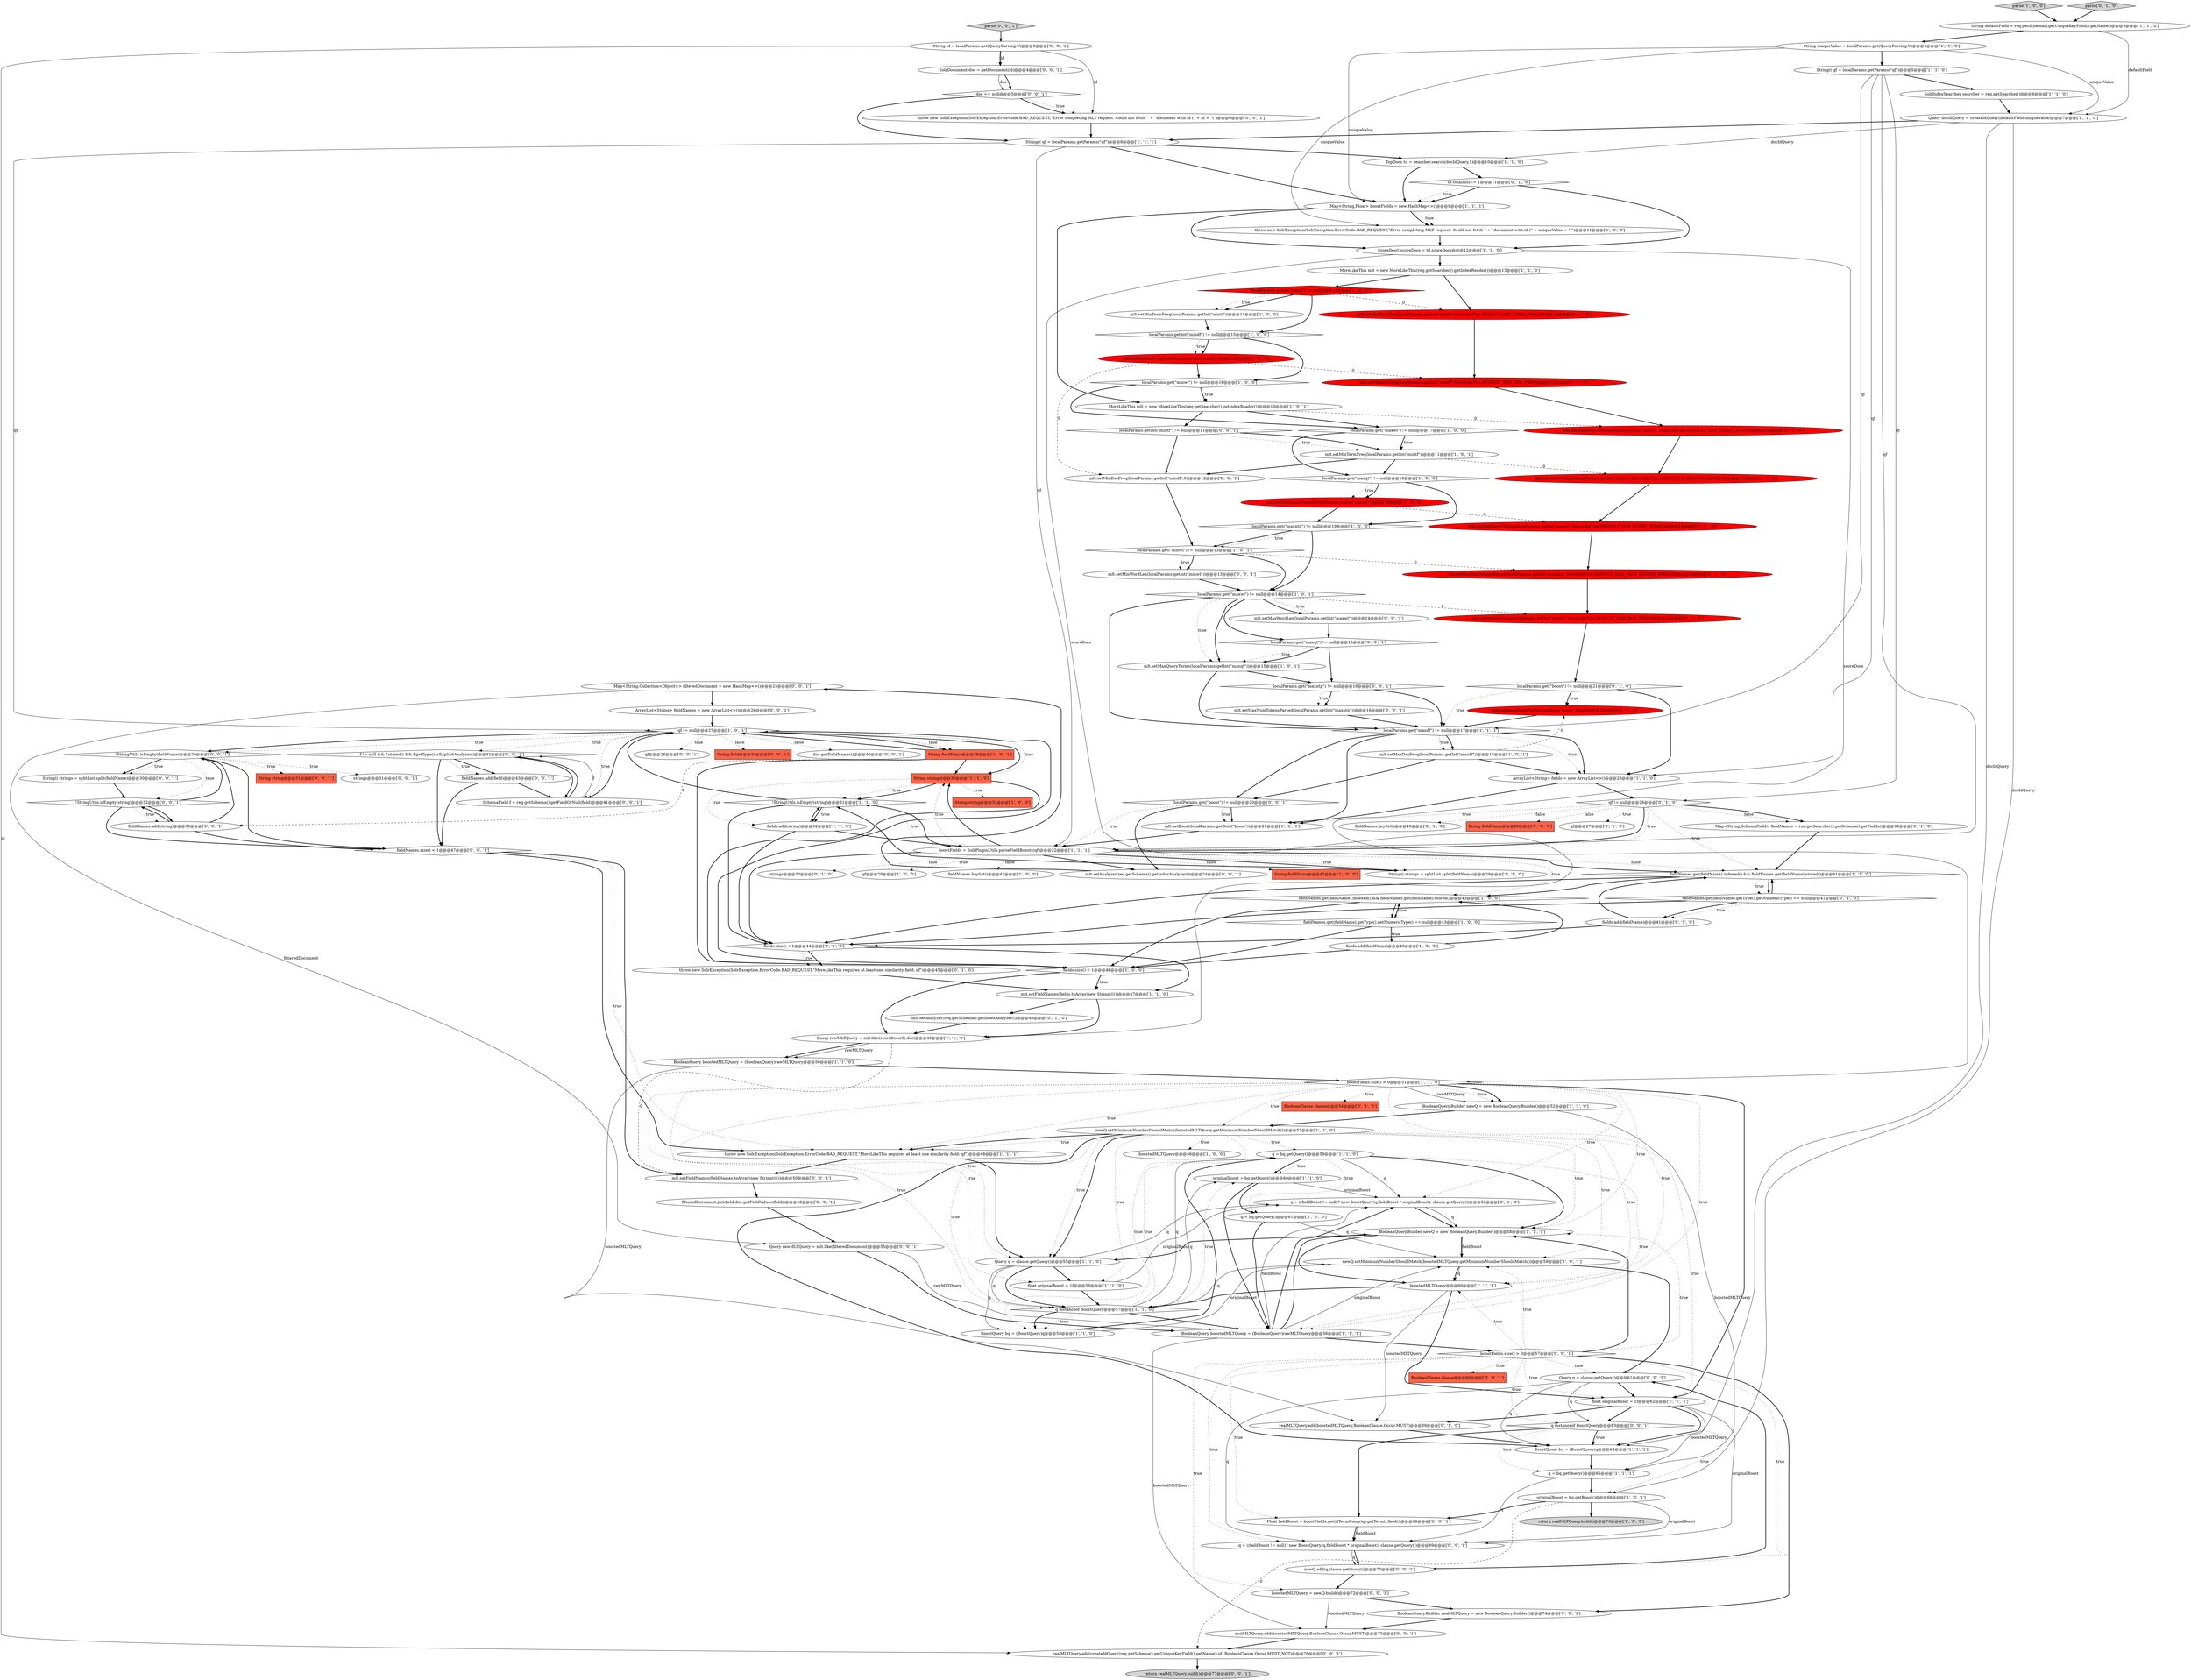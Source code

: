 digraph {
18 [style = filled, label = "q = bq.getQuery()@@@59@@@['1', '1', '0']", fillcolor = white, shape = ellipse image = "AAA0AAABBB1BBB"];
75 [style = filled, label = "localParams.get(\"boost\") != null@@@21@@@['0', '1', '0']", fillcolor = white, shape = diamond image = "AAA0AAABBB2BBB"];
51 [style = filled, label = "boostFields = SolrPluginUtils.parseFieldBoosts(qf)@@@22@@@['1', '1', '1']", fillcolor = white, shape = ellipse image = "AAA0AAABBB1BBB"];
106 [style = filled, label = "throw new SolrException(SolrException.ErrorCode.BAD_REQUEST,\"Error completing MLT request. Could not fetch \" + \"document with id (\" + id + \"(\")@@@6@@@['0', '0', '1']", fillcolor = white, shape = ellipse image = "AAA0AAABBB3BBB"];
40 [style = filled, label = "fieldNames.keySet()@@@42@@@['1', '0', '0']", fillcolor = white, shape = ellipse image = "AAA0AAABBB1BBB"];
52 [style = filled, label = "newQ.setMinimumNumberShouldMatch(boostedMLTQuery.getMinimumNumberShouldMatch())@@@59@@@['1', '0', '1']", fillcolor = white, shape = ellipse image = "AAA0AAABBB1BBB"];
11 [style = filled, label = "originalBoost = bq.getBoost()@@@66@@@['1', '0', '1']", fillcolor = white, shape = ellipse image = "AAA0AAABBB1BBB"];
93 [style = filled, label = "qf != null@@@26@@@['0', '1', '0']", fillcolor = white, shape = diamond image = "AAA0AAABBB2BBB"];
48 [style = filled, label = "localParams.get(\"maxntp\") != null@@@19@@@['1', '0', '0']", fillcolor = white, shape = diamond image = "AAA0AAABBB1BBB"];
112 [style = filled, label = "return realMLTQuery.build()@@@77@@@['0', '0', '1']", fillcolor = lightgray, shape = ellipse image = "AAA0AAABBB3BBB"];
113 [style = filled, label = "f != null && f.stored() && f.getType().isExplicitAnalyzer()@@@42@@@['0', '0', '1']", fillcolor = white, shape = diamond image = "AAA0AAABBB3BBB"];
9 [style = filled, label = "localParams.get(\"maxwl\") != null@@@17@@@['1', '0', '0']", fillcolor = white, shape = diamond image = "AAA0AAABBB1BBB"];
84 [style = filled, label = "fields.size() < 1@@@44@@@['0', '1', '0']", fillcolor = white, shape = diamond image = "AAA0AAABBB2BBB"];
31 [style = filled, label = "mlt.setMinTermFreq(localParams.getInt(\"mintf\"))@@@11@@@['1', '0', '1']", fillcolor = white, shape = ellipse image = "AAA0AAABBB1BBB"];
79 [style = filled, label = "mlt.setMaxNumTokensParsed(localParams.getInt(\"maxntp\",MoreLikeThis.DEFAULT_MAX_NUM_TOKENS_PARSED))@@@19@@@['0', '1', '0']", fillcolor = red, shape = ellipse image = "AAA1AAABBB2BBB"];
80 [style = filled, label = "fieldNames.keySet()@@@40@@@['0', '1', '0']", fillcolor = white, shape = ellipse image = "AAA0AAABBB2BBB"];
105 [style = filled, label = "!StringUtils.isEmpty(string)@@@32@@@['0', '0', '1']", fillcolor = white, shape = diamond image = "AAA0AAABBB3BBB"];
138 [style = filled, label = "boostedMLTQuery = newQ.build()@@@72@@@['0', '0', '1']", fillcolor = white, shape = ellipse image = "AAA0AAABBB3BBB"];
8 [style = filled, label = "q = bq.getQuery()@@@65@@@['1', '1', '1']", fillcolor = white, shape = ellipse image = "AAA0AAABBB1BBB"];
111 [style = filled, label = "qf@@@28@@@['0', '0', '1']", fillcolor = white, shape = ellipse image = "AAA0AAABBB3BBB"];
130 [style = filled, label = "strings@@@31@@@['0', '0', '1']", fillcolor = white, shape = ellipse image = "AAA0AAABBB3BBB"];
101 [style = filled, label = "mlt.setMinDocFreq(localParams.getInt(\"mindf\",0))@@@12@@@['0', '0', '1']", fillcolor = white, shape = ellipse image = "AAA0AAABBB3BBB"];
100 [style = filled, label = "q = ((fieldBoost != null)? new BoostQuery(q,fieldBoost * originalBoost): clause.getQuery())@@@69@@@['0', '0', '1']", fillcolor = white, shape = ellipse image = "AAA0AAABBB3BBB"];
41 [style = filled, label = "float originalBoost = 1f@@@62@@@['1', '1', '1']", fillcolor = white, shape = ellipse image = "AAA0AAABBB1BBB"];
118 [style = filled, label = "Query rawMLTQuery = mlt.like(filteredDocument)@@@55@@@['0', '0', '1']", fillcolor = white, shape = ellipse image = "AAA0AAABBB3BBB"];
136 [style = filled, label = "ArrayList<String> fieldNames = new ArrayList<>()@@@26@@@['0', '0', '1']", fillcolor = white, shape = ellipse image = "AAA0AAABBB3BBB"];
39 [style = filled, label = "String defaultField = req.getSchema().getUniqueKeyField().getName()@@@3@@@['1', '1', '0']", fillcolor = white, shape = ellipse image = "AAA0AAABBB1BBB"];
94 [style = filled, label = "realMLTQuery.add(boostedMLTQuery,BooleanClause.Occur.MUST)@@@69@@@['0', '1', '0']", fillcolor = white, shape = ellipse image = "AAA0AAABBB2BBB"];
132 [style = filled, label = "mlt.setMaxNumTokensParsed(localParams.getInt(\"maxntp\"))@@@16@@@['0', '0', '1']", fillcolor = white, shape = ellipse image = "AAA0AAABBB3BBB"];
135 [style = filled, label = "Map<String,Collection<Object>> filteredDocument = new HashMap<>()@@@25@@@['0', '0', '1']", fillcolor = white, shape = ellipse image = "AAA0AAABBB3BBB"];
24 [style = filled, label = "Query rawMLTQuery = mlt.like(scoreDocs(0(.doc)@@@49@@@['1', '1', '0']", fillcolor = white, shape = ellipse image = "AAA0AAABBB1BBB"];
88 [style = filled, label = "mlt.setMinTermFreq(localParams.getInt(\"mintf\",MoreLikeThis.DEFAULT_MIN_TERM_FREQ))@@@14@@@['0', '1', '0']", fillcolor = red, shape = ellipse image = "AAA1AAABBB2BBB"];
133 [style = filled, label = "realMLTQuery.add(createIdQuery(req.getSchema().getUniqueKeyField().getName(),id),BooleanClause.Occur.MUST_NOT)@@@76@@@['0', '0', '1']", fillcolor = white, shape = ellipse image = "AAA0AAABBB3BBB"];
5 [style = filled, label = "fieldNames.get(fieldName).indexed() && fieldNames.get(fieldName).stored()@@@43@@@['1', '0', '0']", fillcolor = white, shape = diamond image = "AAA0AAABBB1BBB"];
28 [style = filled, label = "ArrayList<String> fields = new ArrayList<>()@@@25@@@['1', '1', '0']", fillcolor = white, shape = ellipse image = "AAA0AAABBB1BBB"];
123 [style = filled, label = "mlt.setFieldNames(fieldNames.toArray(new String(((())@@@50@@@['0', '0', '1']", fillcolor = white, shape = ellipse image = "AAA0AAABBB3BBB"];
19 [style = filled, label = "originalBoost = bq.getBoost()@@@60@@@['1', '1', '0']", fillcolor = white, shape = ellipse image = "AAA0AAABBB1BBB"];
137 [style = filled, label = "!StringUtils.isEmpty(fieldName)@@@29@@@['0', '0', '1']", fillcolor = white, shape = diamond image = "AAA0AAABBB3BBB"];
58 [style = filled, label = "!StringUtils.isEmpty(string)@@@31@@@['1', '1', '0']", fillcolor = white, shape = diamond image = "AAA0AAABBB1BBB"];
131 [style = filled, label = "String(( strings = splitList.split(fieldName)@@@30@@@['0', '0', '1']", fillcolor = white, shape = ellipse image = "AAA0AAABBB3BBB"];
66 [style = filled, label = "mlt.setBoost(localParams.getBool(\"boost\"))@@@21@@@['1', '1', '1']", fillcolor = white, shape = ellipse image = "AAA0AAABBB1BBB"];
76 [style = filled, label = "mlt.setAnalyzer(req.getSchema().getIndexAnalyzer())@@@48@@@['0', '1', '0']", fillcolor = white, shape = ellipse image = "AAA0AAABBB2BBB"];
82 [style = filled, label = "mlt.setMaxQueryTerms(localParams.getInt(\"maxqt\",MoreLikeThis.DEFAULT_MAX_QUERY_TERMS))@@@18@@@['0', '1', '0']", fillcolor = red, shape = ellipse image = "AAA1AAABBB2BBB"];
95 [style = filled, label = "String field@@@40@@@['0', '0', '1']", fillcolor = tomato, shape = box image = "AAA0AAABBB3BBB"];
98 [style = filled, label = "fieldNames.size() < 1@@@47@@@['0', '0', '1']", fillcolor = white, shape = diamond image = "AAA0AAABBB3BBB"];
29 [style = filled, label = "newQ.setMinimumNumberShouldMatch(boostedMLTQuery.getMinimumNumberShouldMatch())@@@53@@@['1', '1', '0']", fillcolor = white, shape = ellipse image = "AAA0AAABBB1BBB"];
35 [style = filled, label = "MoreLikeThis mlt = new MoreLikeThis(req.getSearcher().getIndexReader())@@@13@@@['1', '1', '0']", fillcolor = white, shape = ellipse image = "AAA0AAABBB1BBB"];
67 [style = filled, label = "Map<String,Float> boostFields = new HashMap<>()@@@9@@@['1', '1', '1']", fillcolor = white, shape = ellipse image = "AAA0AAABBB1BBB"];
90 [style = filled, label = "q = ((fieldBoost != null)? new BoostQuery(q,fieldBoost * originalBoost): clause.getQuery())@@@63@@@['0', '1', '0']", fillcolor = white, shape = ellipse image = "AAA0AAABBB2BBB"];
45 [style = filled, label = "String fieldName@@@42@@@['1', '0', '0']", fillcolor = tomato, shape = box image = "AAA0AAABBB1BBB"];
102 [style = filled, label = "mlt.setMaxWordLen(localParams.getInt(\"maxwl\"))@@@14@@@['0', '0', '1']", fillcolor = white, shape = ellipse image = "AAA0AAABBB3BBB"];
46 [style = filled, label = "fieldNames.get(fieldName).getType().getNumericType() == null@@@43@@@['1', '0', '0']", fillcolor = white, shape = diamond image = "AAA0AAABBB1BBB"];
85 [style = filled, label = "mlt.setMaxWordLen(localParams.getInt(\"maxwl\",MoreLikeThis.DEFAULT_MAX_WORD_LENGTH))@@@17@@@['0', '1', '0']", fillcolor = red, shape = ellipse image = "AAA1AAABBB2BBB"];
103 [style = filled, label = "String string@@@31@@@['0', '0', '1']", fillcolor = tomato, shape = box image = "AAA0AAABBB3BBB"];
64 [style = filled, label = "BooleanQuery.Builder newQ = new BooleanQuery.Builder()@@@58@@@['1', '1', '1']", fillcolor = white, shape = ellipse image = "AAA0AAABBB1BBB"];
44 [style = filled, label = "mlt.setMaxDocFreq(localParams.getInt(\"maxdf\"))@@@18@@@['1', '0', '1']", fillcolor = white, shape = ellipse image = "AAA0AAABBB1BBB"];
119 [style = filled, label = "fieldNames.add(string)@@@33@@@['0', '0', '1']", fillcolor = white, shape = ellipse image = "AAA0AAABBB3BBB"];
47 [style = filled, label = "SolrIndexSearcher searcher = req.getSearcher()@@@6@@@['1', '1', '0']", fillcolor = white, shape = ellipse image = "AAA0AAABBB1BBB"];
120 [style = filled, label = "BooleanQuery.Builder realMLTQuery = new BooleanQuery.Builder()@@@74@@@['0', '0', '1']", fillcolor = white, shape = ellipse image = "AAA0AAABBB3BBB"];
89 [style = filled, label = "String fieldName@@@40@@@['0', '1', '0']", fillcolor = tomato, shape = box image = "AAA0AAABBB2BBB"];
104 [style = filled, label = "q instanceof BoostQuery@@@63@@@['0', '0', '1']", fillcolor = white, shape = diamond image = "AAA0AAABBB3BBB"];
32 [style = filled, label = "fields.size() < 1@@@46@@@['1', '0', '0']", fillcolor = white, shape = diamond image = "AAA0AAABBB1BBB"];
15 [style = filled, label = "parse['1', '0', '0']", fillcolor = lightgray, shape = diamond image = "AAA0AAABBB1BBB"];
68 [style = filled, label = "fields.add(string)@@@32@@@['1', '1', '0']", fillcolor = white, shape = ellipse image = "AAA0AAABBB1BBB"];
117 [style = filled, label = "newQ.add(q,clause.getOccur())@@@70@@@['0', '0', '1']", fillcolor = white, shape = ellipse image = "AAA0AAABBB3BBB"];
70 [style = filled, label = "fields.add(fieldName)@@@41@@@['0', '1', '0']", fillcolor = white, shape = ellipse image = "AAA0AAABBB2BBB"];
17 [style = filled, label = "String(( qf = localParams.getParams(\"qf\")@@@8@@@['1', '1', '1']", fillcolor = white, shape = ellipse image = "AAA0AAABBB1BBB"];
37 [style = filled, label = "String string@@@32@@@['1', '0', '0']", fillcolor = tomato, shape = box image = "AAA0AAABBB1BBB"];
12 [style = filled, label = "String uniqueValue = localParams.get(QueryParsing.V)@@@4@@@['1', '1', '0']", fillcolor = white, shape = ellipse image = "AAA0AAABBB1BBB"];
1 [style = filled, label = "localParams.get(\"minwl\") != null@@@16@@@['1', '0', '0']", fillcolor = white, shape = diamond image = "AAA0AAABBB1BBB"];
110 [style = filled, label = "filteredDocument.put(field,doc.getFieldValues(field))@@@52@@@['0', '0', '1']", fillcolor = white, shape = ellipse image = "AAA0AAABBB3BBB"];
36 [style = filled, label = "localParams.getInt(\"mindf\") != null@@@15@@@['1', '0', '0']", fillcolor = white, shape = diamond image = "AAA0AAABBB1BBB"];
69 [style = filled, label = "localParams.getInt(\"mintf\") != null@@@14@@@['1', '0', '0']", fillcolor = red, shape = diamond image = "AAA1AAABBB1BBB"];
72 [style = filled, label = "td.totalHits != 1@@@11@@@['0', '1', '0']", fillcolor = white, shape = diamond image = "AAA0AAABBB2BBB"];
78 [style = filled, label = "qf@@@27@@@['0', '1', '0']", fillcolor = white, shape = ellipse image = "AAA0AAABBB2BBB"];
122 [style = filled, label = "localParams.get(\"maxqt\") != null@@@15@@@['0', '0', '1']", fillcolor = white, shape = diamond image = "AAA0AAABBB3BBB"];
128 [style = filled, label = "fieldNames.add(field)@@@43@@@['0', '0', '1']", fillcolor = white, shape = ellipse image = "AAA0AAABBB3BBB"];
43 [style = filled, label = "MoreLikeThis mlt = new MoreLikeThis(req.getSearcher().getIndexReader())@@@10@@@['1', '0', '1']", fillcolor = white, shape = ellipse image = "AAA0AAABBB1BBB"];
30 [style = filled, label = "q instanceof BoostQuery@@@57@@@['1', '1', '0']", fillcolor = white, shape = diamond image = "AAA0AAABBB1BBB"];
127 [style = filled, label = "parse['0', '0', '1']", fillcolor = lightgray, shape = diamond image = "AAA0AAABBB3BBB"];
59 [style = filled, label = "mlt.setMinDocFreq(localParams.getInt(\"mindf\"))@@@15@@@['1', '0', '0']", fillcolor = red, shape = ellipse image = "AAA1AAABBB1BBB"];
115 [style = filled, label = "localParams.getInt(\"mintf\") != null@@@11@@@['0', '0', '1']", fillcolor = white, shape = diamond image = "AAA0AAABBB3BBB"];
114 [style = filled, label = "String id = localParams.get(QueryParsing.V)@@@3@@@['0', '0', '1']", fillcolor = white, shape = ellipse image = "AAA0AAABBB3BBB"];
53 [style = filled, label = "BooleanQuery boostedMLTQuery = (BooleanQuery)rawMLTQuery@@@56@@@['1', '1', '1']", fillcolor = white, shape = ellipse image = "AAA0AAABBB1BBB"];
74 [style = filled, label = "mlt.setMinDocFreq(localParams.getInt(\"mindf\",MoreLikeThis.DEFAULT_MIN_DOC_FREQ))@@@15@@@['0', '1', '0']", fillcolor = red, shape = ellipse image = "AAA1AAABBB2BBB"];
87 [style = filled, label = "throw new SolrException(SolrException.ErrorCode.BAD_REQUEST,\"MoreLikeThis requires at least one similarity field: qf\")@@@45@@@['0', '1', '0']", fillcolor = white, shape = ellipse image = "AAA0AAABBB2BBB"];
56 [style = filled, label = "String(( qf = localParams.getParams(\"qf\")@@@5@@@['1', '1', '0']", fillcolor = white, shape = ellipse image = "AAA0AAABBB1BBB"];
27 [style = filled, label = "BooleanQuery boostedMLTQuery = (BooleanQuery)rawMLTQuery@@@50@@@['1', '1', '0']", fillcolor = white, shape = ellipse image = "AAA0AAABBB1BBB"];
62 [style = filled, label = "throw new SolrException(SolrException.ErrorCode.BAD_REQUEST,\"Error completing MLT request. Could not fetch \" + \"document with id (\" + uniqueValue + \"(\")@@@11@@@['1', '0', '0']", fillcolor = white, shape = ellipse image = "AAA0AAABBB1BBB"];
65 [style = filled, label = "Query q = clause.getQuery()@@@55@@@['1', '1', '0']", fillcolor = white, shape = ellipse image = "AAA0AAABBB1BBB"];
92 [style = filled, label = "parse['0', '1', '0']", fillcolor = lightgray, shape = diamond image = "AAA0AAABBB2BBB"];
14 [style = filled, label = "localParams.get(\"maxqt\") != null@@@18@@@['1', '0', '0']", fillcolor = white, shape = diamond image = "AAA0AAABBB1BBB"];
126 [style = filled, label = "realMLTQuery.add(boostedMLTQuery,BooleanClause.Occur.MUST)@@@75@@@['0', '0', '1']", fillcolor = white, shape = ellipse image = "AAA0AAABBB3BBB"];
73 [style = filled, label = "mlt.setBoost(localParams.getBool(\"boost\",false))@@@22@@@['0', '1', '0']", fillcolor = red, shape = ellipse image = "AAA1AAABBB2BBB"];
91 [style = filled, label = "mlt.setMinWordLen(localParams.getInt(\"minwl\",MoreLikeThis.DEFAULT_MIN_WORD_LENGTH))@@@16@@@['0', '1', '0']", fillcolor = red, shape = ellipse image = "AAA1AAABBB2BBB"];
99 [style = filled, label = "Query q = clause.getQuery()@@@61@@@['0', '0', '1']", fillcolor = white, shape = ellipse image = "AAA0AAABBB3BBB"];
63 [style = filled, label = "q = bq.getQuery()@@@61@@@['1', '0', '0']", fillcolor = white, shape = ellipse image = "AAA0AAABBB1BBB"];
55 [style = filled, label = "String string@@@30@@@['1', '1', '0']", fillcolor = tomato, shape = box image = "AAA0AAABBB1BBB"];
49 [style = filled, label = "float originalBoost = 1f@@@56@@@['1', '1', '0']", fillcolor = white, shape = ellipse image = "AAA0AAABBB1BBB"];
21 [style = filled, label = "mlt.setMaxQueryTerms(localParams.getInt(\"maxqt\"))@@@18@@@['1', '0', '0']", fillcolor = red, shape = ellipse image = "AAA1AAABBB1BBB"];
50 [style = filled, label = "BoostQuery bq = (BoostQuery)q@@@64@@@['1', '1', '1']", fillcolor = white, shape = ellipse image = "AAA0AAABBB1BBB"];
60 [style = filled, label = "String(( strings = splitList.split(fieldName)@@@29@@@['1', '1', '0']", fillcolor = white, shape = ellipse image = "AAA0AAABBB1BBB"];
22 [style = filled, label = "boostedMLTQuery@@@60@@@['1', '1', '1']", fillcolor = white, shape = ellipse image = "AAA0AAABBB1BBB"];
116 [style = filled, label = "mlt.setAnalyzer(req.getSchema().getIndexAnalyzer())@@@24@@@['0', '0', '1']", fillcolor = white, shape = ellipse image = "AAA0AAABBB3BBB"];
97 [style = filled, label = "doc == null@@@5@@@['0', '0', '1']", fillcolor = white, shape = diamond image = "AAA0AAABBB3BBB"];
38 [style = filled, label = "mlt.setMinTermFreq(localParams.getInt(\"mintf\"))@@@14@@@['1', '0', '0']", fillcolor = white, shape = ellipse image = "AAA0AAABBB1BBB"];
109 [style = filled, label = "SchemaField f = req.getSchema().getFieldOrNull(field)@@@41@@@['0', '0', '1']", fillcolor = white, shape = ellipse image = "AAA0AAABBB3BBB"];
4 [style = filled, label = "BooleanQuery.Builder newQ = new BooleanQuery.Builder()@@@52@@@['1', '1', '0']", fillcolor = white, shape = ellipse image = "AAA0AAABBB1BBB"];
61 [style = filled, label = "localParams.get(\"minwl\") != null@@@13@@@['1', '0', '1']", fillcolor = white, shape = diamond image = "AAA0AAABBB1BBB"];
125 [style = filled, label = "BooleanClause clause@@@60@@@['0', '0', '1']", fillcolor = tomato, shape = box image = "AAA0AAABBB3BBB"];
129 [style = filled, label = "Float fieldBoost = boostFields.get(((TermQuery)q).getTerm().field())@@@68@@@['0', '0', '1']", fillcolor = white, shape = ellipse image = "AAA0AAABBB3BBB"];
26 [style = filled, label = "mlt.setFieldNames(fields.toArray(new String(((())@@@47@@@['1', '1', '0']", fillcolor = white, shape = ellipse image = "AAA0AAABBB1BBB"];
20 [style = filled, label = "BoostQuery bq = (BoostQuery)q@@@58@@@['1', '1', '0']", fillcolor = white, shape = ellipse image = "AAA0AAABBB1BBB"];
2 [style = filled, label = "fields.add(fieldName)@@@43@@@['1', '0', '0']", fillcolor = white, shape = ellipse image = "AAA0AAABBB1BBB"];
16 [style = filled, label = "ScoreDoc(( scoreDocs = td.scoreDocs@@@12@@@['1', '1', '0']", fillcolor = white, shape = ellipse image = "AAA0AAABBB1BBB"];
7 [style = filled, label = "fieldNames.get(fieldName).indexed() && fieldNames.get(fieldName).stored()@@@41@@@['1', '1', '0']", fillcolor = white, shape = diamond image = "AAA0AAABBB1BBB"];
42 [style = filled, label = "throw new SolrException(SolrException.ErrorCode.BAD_REQUEST,\"MoreLikeThis requires at least one similarity field: qf\")@@@48@@@['1', '1', '1']", fillcolor = white, shape = ellipse image = "AAA0AAABBB1BBB"];
108 [style = filled, label = "localParams.get(\"boost\") != null@@@20@@@['0', '0', '1']", fillcolor = white, shape = diamond image = "AAA0AAABBB3BBB"];
96 [style = filled, label = "mlt.setMinWordLen(localParams.getInt(\"minwl\"))@@@13@@@['0', '0', '1']", fillcolor = white, shape = ellipse image = "AAA0AAABBB3BBB"];
83 [style = filled, label = "strings@@@30@@@['0', '1', '0']", fillcolor = white, shape = ellipse image = "AAA0AAABBB2BBB"];
25 [style = filled, label = "mlt.setMaxQueryTerms(localParams.getInt(\"maxqt\"))@@@15@@@['1', '0', '1']", fillcolor = white, shape = ellipse image = "AAA0AAABBB1BBB"];
77 [style = filled, label = "fieldNames.get(fieldName).getType().getNumericType() == null@@@41@@@['0', '1', '0']", fillcolor = white, shape = diamond image = "AAA0AAABBB2BBB"];
107 [style = filled, label = "SolrDocument doc = getDocument(id)@@@4@@@['0', '0', '1']", fillcolor = white, shape = ellipse image = "AAA0AAABBB3BBB"];
134 [style = filled, label = "boostFields.size() > 0@@@57@@@['0', '0', '1']", fillcolor = white, shape = diamond image = "AAA0AAABBB3BBB"];
86 [style = filled, label = "mlt.setMaxDocFreq(localParams.getInt(\"maxdf\",MoreLikeThis.DEFAULT_MAX_DOC_FREQ))@@@20@@@['0', '1', '0']", fillcolor = red, shape = ellipse image = "AAA1AAABBB2BBB"];
124 [style = filled, label = "localParams.get(\"maxntp\") != null@@@16@@@['0', '0', '1']", fillcolor = white, shape = diamond image = "AAA0AAABBB3BBB"];
3 [style = filled, label = "boostFields.size() > 0@@@51@@@['1', '1', '0']", fillcolor = white, shape = diamond image = "AAA0AAABBB1BBB"];
57 [style = filled, label = "qf@@@29@@@['1', '0', '0']", fillcolor = white, shape = ellipse image = "AAA0AAABBB1BBB"];
34 [style = filled, label = "return realMLTQuery.build()@@@73@@@['1', '0', '0']", fillcolor = lightgray, shape = ellipse image = "AAA0AAABBB1BBB"];
23 [style = filled, label = "boostedMLTQuery@@@56@@@['1', '0', '0']", fillcolor = white, shape = ellipse image = "AAA0AAABBB1BBB"];
71 [style = filled, label = "Map<String,SchemaField> fieldNames = req.getSearcher().getSchema().getFields()@@@39@@@['0', '1', '0']", fillcolor = white, shape = ellipse image = "AAA0AAABBB2BBB"];
10 [style = filled, label = "qf != null@@@27@@@['1', '0', '1']", fillcolor = white, shape = diamond image = "AAA0AAABBB1BBB"];
13 [style = filled, label = "TopDocs td = searcher.search(docIdQuery,1)@@@10@@@['1', '1', '0']", fillcolor = white, shape = ellipse image = "AAA0AAABBB1BBB"];
0 [style = filled, label = "Query docIdQuery = createIdQuery(defaultField,uniqueValue)@@@7@@@['1', '1', '0']", fillcolor = white, shape = ellipse image = "AAA0AAABBB1BBB"];
121 [style = filled, label = "doc.getFieldNames()@@@40@@@['0', '0', '1']", fillcolor = white, shape = ellipse image = "AAA0AAABBB3BBB"];
54 [style = filled, label = "localParams.get(\"maxdf\") != null@@@17@@@['1', '1', '1']", fillcolor = white, shape = diamond image = "AAA0AAABBB1BBB"];
33 [style = filled, label = "String fieldName@@@28@@@['1', '0', '1']", fillcolor = tomato, shape = box image = "AAA0AAABBB1BBB"];
81 [style = filled, label = "BooleanClause clause@@@54@@@['0', '1', '0']", fillcolor = tomato, shape = box image = "AAA0AAABBB2BBB"];
6 [style = filled, label = "localParams.get(\"maxwl\") != null@@@14@@@['1', '0', '1']", fillcolor = white, shape = diamond image = "AAA0AAABBB1BBB"];
3->64 [style = dotted, label="true"];
46->5 [style = bold, label=""];
29->49 [style = dotted, label="true"];
93->71 [style = dotted, label="false"];
21->48 [style = bold, label=""];
10->32 [style = bold, label=""];
100->117 [style = bold, label=""];
51->58 [style = dotted, label="true"];
28->93 [style = bold, label=""];
22->30 [style = bold, label=""];
77->70 [style = bold, label=""];
92->39 [style = bold, label=""];
56->28 [style = solid, label="qf"];
4->8 [style = solid, label="boostedMLTQuery"];
104->50 [style = bold, label=""];
14->21 [style = dotted, label="true"];
29->65 [style = dotted, label="true"];
93->51 [style = bold, label=""];
85->82 [style = bold, label=""];
129->100 [style = bold, label=""];
134->52 [style = dotted, label="true"];
46->2 [style = dotted, label="true"];
24->27 [style = bold, label=""];
14->48 [style = bold, label=""];
75->73 [style = dotted, label="true"];
137->131 [style = bold, label=""];
114->133 [style = solid, label="id"];
11->129 [style = bold, label=""];
133->112 [style = bold, label=""];
22->41 [style = bold, label=""];
41->8 [style = solid, label="boostedMLTQuery"];
1->43 [style = dotted, label="true"];
9->31 [style = dotted, label="true"];
118->53 [style = solid, label="rawMLTQuery"];
10->113 [style = dotted, label="true"];
70->84 [style = bold, label=""];
32->26 [style = bold, label=""];
21->82 [style = dashed, label="0"];
132->54 [style = bold, label=""];
29->52 [style = dotted, label="true"];
65->90 [style = solid, label="q"];
7->5 [style = bold, label=""];
51->60 [style = bold, label=""];
106->17 [style = bold, label=""];
58->51 [style = bold, label=""];
54->44 [style = bold, label=""];
98->123 [style = bold, label=""];
99->50 [style = solid, label="q"];
39->12 [style = bold, label=""];
69->88 [style = dashed, label="0"];
53->64 [style = bold, label=""];
3->4 [style = solid, label="rawMLTQuery"];
104->50 [style = dotted, label="true"];
104->11 [style = dotted, label="true"];
134->100 [style = dotted, label="true"];
10->137 [style = bold, label=""];
9->31 [style = bold, label=""];
54->44 [style = dotted, label="true"];
35->88 [style = bold, label=""];
52->22 [style = bold, label=""];
3->49 [style = dotted, label="true"];
29->65 [style = bold, label=""];
62->16 [style = bold, label=""];
29->22 [style = dotted, label="true"];
6->102 [style = bold, label=""];
30->19 [style = solid, label="q"];
72->67 [style = dotted, label="true"];
134->64 [style = dotted, label="true"];
109->113 [style = solid, label="f"];
12->56 [style = bold, label=""];
58->10 [style = bold, label=""];
108->116 [style = bold, label=""];
93->78 [style = dotted, label="true"];
99->104 [style = solid, label="q"];
7->84 [style = bold, label=""];
6->86 [style = dashed, label="0"];
33->32 [style = bold, label=""];
138->120 [style = bold, label=""];
54->28 [style = bold, label=""];
3->81 [style = dotted, label="true"];
67->43 [style = bold, label=""];
61->79 [style = dashed, label="0"];
58->68 [style = bold, label=""];
91->85 [style = bold, label=""];
63->52 [style = solid, label="q"];
119->98 [style = bold, label=""];
10->111 [style = dotted, label="true"];
123->110 [style = bold, label=""];
51->7 [style = dotted, label="false"];
38->36 [style = bold, label=""];
39->0 [style = solid, label="defaultField"];
10->55 [style = bold, label=""];
13->67 [style = bold, label=""];
107->97 [style = bold, label=""];
15->39 [style = bold, label=""];
53->134 [style = bold, label=""];
93->89 [style = dotted, label="false"];
67->62 [style = dotted, label="true"];
137->103 [style = dotted, label="true"];
137->131 [style = dotted, label="true"];
79->86 [style = bold, label=""];
137->98 [style = bold, label=""];
93->66 [style = dotted, label="true"];
97->106 [style = dotted, label="true"];
46->2 [style = bold, label=""];
138->126 [style = solid, label="boostedMLTQuery"];
102->122 [style = bold, label=""];
44->108 [style = bold, label=""];
119->137 [style = bold, label=""];
65->20 [style = solid, label="q"];
29->23 [style = dotted, label="true"];
48->61 [style = bold, label=""];
101->61 [style = bold, label=""];
29->20 [style = dotted, label="true"];
134->117 [style = dotted, label="true"];
77->7 [style = bold, label=""];
56->47 [style = bold, label=""];
22->94 [style = solid, label="boostedMLTQuery"];
33->119 [style = dashed, label="0"];
129->100 [style = solid, label="fieldBoost"];
51->55 [style = dotted, label="true"];
126->133 [style = bold, label=""];
3->42 [style = dotted, label="true"];
31->14 [style = bold, label=""];
64->52 [style = bold, label=""];
31->85 [style = dashed, label="0"];
67->16 [style = bold, label=""];
114->107 [style = solid, label="id"];
118->53 [style = bold, label=""];
0->50 [style = solid, label="docIdQuery"];
6->54 [style = bold, label=""];
99->100 [style = solid, label="q"];
18->19 [style = bold, label=""];
30->19 [style = dotted, label="true"];
3->30 [style = dotted, label="true"];
94->50 [style = bold, label=""];
75->28 [style = bold, label=""];
12->0 [style = solid, label="uniqueValue"];
56->93 [style = solid, label="qf"];
10->109 [style = dotted, label="true"];
20->18 [style = bold, label=""];
6->25 [style = dotted, label="true"];
11->133 [style = dashed, label="0"];
108->66 [style = bold, label=""];
100->117 [style = solid, label="q"];
41->50 [style = bold, label=""];
14->21 [style = bold, label=""];
117->138 [style = bold, label=""];
55->58 [style = dotted, label="true"];
93->71 [style = bold, label=""];
33->55 [style = bold, label=""];
18->90 [style = solid, label="q"];
59->101 [style = dashed, label="0"];
10->137 [style = dotted, label="true"];
30->53 [style = bold, label=""];
42->65 [style = bold, label=""];
99->41 [style = bold, label=""];
55->37 [style = dotted, label="true"];
48->6 [style = bold, label=""];
113->98 [style = bold, label=""];
16->24 [style = solid, label="scoreDocs"];
105->119 [style = bold, label=""];
16->3 [style = solid, label="scoreDocs"];
29->50 [style = bold, label=""];
30->18 [style = dotted, label="true"];
113->128 [style = bold, label=""];
6->102 [style = dotted, label="true"];
5->46 [style = dotted, label="true"];
75->73 [style = bold, label=""];
17->13 [style = bold, label=""];
10->33 [style = bold, label=""];
20->52 [style = solid, label="originalBoost"];
25->54 [style = bold, label=""];
74->91 [style = bold, label=""];
2->5 [style = bold, label=""];
98->42 [style = bold, label=""];
77->70 [style = dotted, label="true"];
98->42 [style = dotted, label="true"];
3->4 [style = dotted, label="true"];
10->33 [style = dotted, label="true"];
19->90 [style = solid, label="originalBoost"];
30->18 [style = solid, label="q"];
31->101 [style = bold, label=""];
69->36 [style = bold, label=""];
67->62 [style = bold, label=""];
124->132 [style = dotted, label="true"];
127->114 [style = bold, label=""];
51->55 [style = bold, label=""];
29->64 [style = dotted, label="true"];
96->6 [style = bold, label=""];
82->79 [style = bold, label=""];
3->22 [style = dotted, label="true"];
50->8 [style = bold, label=""];
35->69 [style = bold, label=""];
32->26 [style = dotted, label="true"];
64->52 [style = solid, label="fieldBoost"];
77->84 [style = bold, label=""];
17->10 [style = solid, label="qf"];
55->58 [style = bold, label=""];
28->66 [style = bold, label=""];
7->77 [style = dotted, label="true"];
69->38 [style = bold, label=""];
104->129 [style = bold, label=""];
134->22 [style = dotted, label="true"];
124->54 [style = bold, label=""];
18->64 [style = bold, label=""];
120->126 [style = bold, label=""];
30->20 [style = bold, label=""];
108->51 [style = dotted, label="true"];
73->54 [style = bold, label=""];
3->53 [style = dotted, label="true"];
69->38 [style = dotted, label="true"];
3->4 [style = bold, label=""];
53->90 [style = solid, label="fieldBoost"];
3->90 [style = dotted, label="true"];
11->100 [style = solid, label="originalBoost"];
51->7 [style = bold, label=""];
9->14 [style = bold, label=""];
59->74 [style = dashed, label="0"];
2->32 [style = bold, label=""];
44->73 [style = dashed, label="0"];
47->0 [style = bold, label=""];
8->11 [style = bold, label=""];
25->124 [style = bold, label=""];
90->64 [style = bold, label=""];
137->130 [style = dotted, label="true"];
3->29 [style = dotted, label="true"];
64->22 [style = bold, label=""];
54->66 [style = bold, label=""];
136->10 [style = bold, label=""];
61->96 [style = bold, label=""];
6->122 [style = bold, label=""];
128->109 [style = bold, label=""];
30->52 [style = solid, label="q"];
71->7 [style = bold, label=""];
56->54 [style = solid, label="qf"];
114->107 [style = bold, label=""];
68->84 [style = bold, label=""];
115->31 [style = bold, label=""];
135->136 [style = bold, label=""];
66->51 [style = bold, label=""];
90->64 [style = solid, label="q"];
70->7 [style = bold, label=""];
105->119 [style = dotted, label="true"];
135->118 [style = solid, label="filteredDocument"];
18->53 [style = dotted, label="true"];
10->121 [style = dotted, label="false"];
55->10 [style = dotted, label="true"];
65->30 [style = solid, label="q"];
12->67 [style = solid, label="uniqueValue"];
18->19 [style = dotted, label="true"];
93->7 [style = dotted, label="true"];
88->74 [style = bold, label=""];
4->29 [style = bold, label=""];
51->40 [style = dotted, label="false"];
43->9 [style = bold, label=""];
7->77 [style = bold, label=""];
1->9 [style = bold, label=""];
60->58 [style = bold, label=""];
51->84 [style = bold, label=""];
53->52 [style = solid, label="originalBoost"];
131->105 [style = bold, label=""];
3->65 [style = dotted, label="true"];
49->30 [style = bold, label=""];
30->20 [style = dotted, label="true"];
3->41 [style = bold, label=""];
64->65 [style = bold, label=""];
134->125 [style = dotted, label="true"];
134->120 [style = bold, label=""];
93->80 [style = dotted, label="false"];
10->95 [style = dotted, label="false"];
41->104 [style = bold, label=""];
43->91 [style = dashed, label="0"];
52->22 [style = solid, label="q"];
134->138 [style = dotted, label="true"];
55->68 [style = dotted, label="true"];
75->54 [style = dotted, label="true"];
41->94 [style = bold, label=""];
1->43 [style = bold, label=""];
104->8 [style = dotted, label="true"];
27->3 [style = bold, label=""];
33->10 [style = bold, label=""];
12->62 [style = solid, label="uniqueValue"];
24->123 [style = dashed, label="0"];
93->51 [style = dotted, label="true"];
51->45 [style = dotted, label="false"];
84->87 [style = bold, label=""];
119->105 [style = bold, label=""];
29->30 [style = dotted, label="true"];
72->67 [style = bold, label=""];
29->42 [style = dotted, label="true"];
36->59 [style = dotted, label="true"];
16->35 [style = bold, label=""];
6->25 [style = bold, label=""];
68->58 [style = bold, label=""];
36->59 [style = bold, label=""];
61->6 [style = bold, label=""];
134->104 [style = dotted, label="true"];
51->116 [style = bold, label=""];
86->75 [style = bold, label=""];
122->25 [style = dotted, label="true"];
41->100 [style = solid, label="originalBoost"];
61->96 [style = dotted, label="true"];
8->100 [style = solid, label="q"];
113->109 [style = bold, label=""];
19->63 [style = bold, label=""];
59->1 [style = bold, label=""];
58->84 [style = bold, label=""];
0->13 [style = solid, label="docIdQuery"];
49->90 [style = solid, label="originalBoost"];
134->41 [style = dotted, label="true"];
72->16 [style = bold, label=""];
29->18 [style = dotted, label="true"];
13->72 [style = bold, label=""];
0->17 [style = bold, label=""];
54->108 [style = bold, label=""];
53->126 [style = solid, label="boostedMLTQuery"];
105->137 [style = bold, label=""];
29->41 [style = dotted, label="true"];
26->24 [style = bold, label=""];
109->113 [style = bold, label=""];
116->135 [style = bold, label=""];
122->124 [style = bold, label=""];
51->60 [style = dotted, label="true"];
51->83 [style = dotted, label="true"];
113->128 [style = dotted, label="true"];
55->32 [style = bold, label=""];
63->53 [style = bold, label=""];
26->76 [style = bold, label=""];
110->118 [style = bold, label=""];
105->98 [style = bold, label=""];
58->68 [style = dotted, label="true"];
65->30 [style = bold, label=""];
117->99 [style = bold, label=""];
97->17 [style = bold, label=""];
0->11 [style = solid, label="docIdQuery"];
68->51 [style = bold, label=""];
134->99 [style = dotted, label="true"];
5->32 [style = bold, label=""];
42->123 [style = bold, label=""];
56->51 [style = solid, label="qf"];
108->66 [style = dotted, label="true"];
97->106 [style = bold, label=""];
19->53 [style = bold, label=""];
17->67 [style = bold, label=""];
27->94 [style = solid, label="boostedMLTQuery"];
54->28 [style = dotted, label="true"];
29->42 [style = bold, label=""];
24->27 [style = solid, label="rawMLTQuery"];
115->101 [style = bold, label=""];
84->26 [style = bold, label=""];
18->63 [style = dotted, label="true"];
46->32 [style = bold, label=""];
76->24 [style = bold, label=""];
122->25 [style = bold, label=""];
43->115 [style = bold, label=""];
134->129 [style = dotted, label="true"];
53->90 [style = bold, label=""];
124->132 [style = bold, label=""];
107->97 [style = solid, label="doc"];
84->87 [style = dotted, label="true"];
134->64 [style = bold, label=""];
48->61 [style = dotted, label="true"];
87->26 [style = bold, label=""];
36->1 [style = bold, label=""];
115->31 [style = dotted, label="true"];
114->106 [style = solid, label="id"];
17->51 [style = solid, label="qf"];
11->34 [style = bold, label=""];
128->98 [style = bold, label=""];
44->28 [style = bold, label=""];
52->99 [style = bold, label=""];
51->57 [style = dotted, label="true"];
32->24 [style = bold, label=""];
5->46 [style = bold, label=""];
65->49 [style = bold, label=""];
10->109 [style = bold, label=""];
137->105 [style = dotted, label="true"];
51->5 [style = dotted, label="true"];
}
